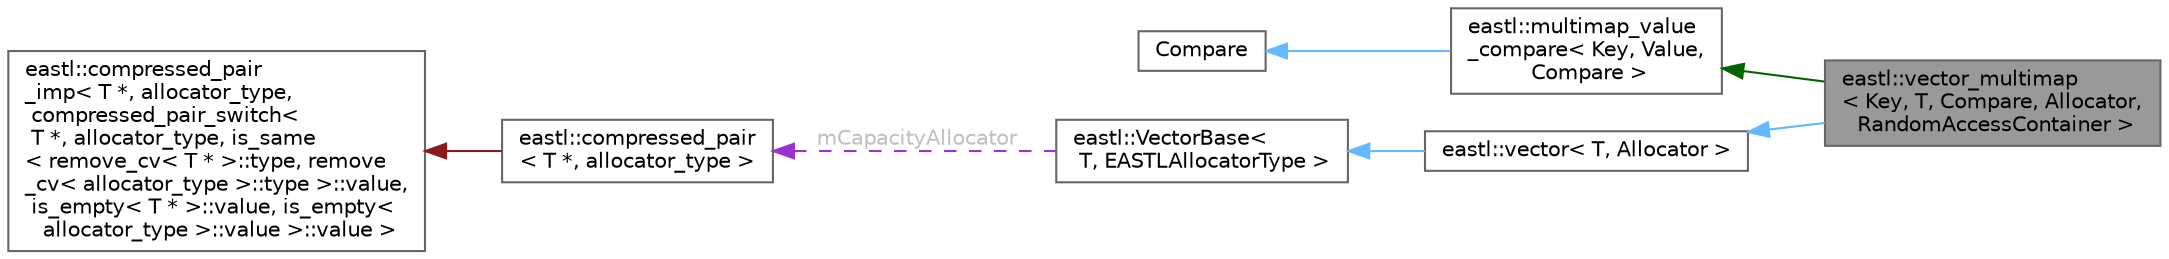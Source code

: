 digraph "eastl::vector_multimap&lt; Key, T, Compare, Allocator, RandomAccessContainer &gt;"
{
 // LATEX_PDF_SIZE
  bgcolor="transparent";
  edge [fontname=Helvetica,fontsize=10,labelfontname=Helvetica,labelfontsize=10];
  node [fontname=Helvetica,fontsize=10,shape=box,height=0.2,width=0.4];
  rankdir="LR";
  Node1 [id="Node000001",label="eastl::vector_multimap\l\< Key, T, Compare, Allocator,\l RandomAccessContainer \>",height=0.2,width=0.4,color="gray40", fillcolor="grey60", style="filled", fontcolor="black",tooltip=" "];
  Node2 -> Node1 [id="edge7_Node000001_Node000002",dir="back",color="darkgreen",style="solid",tooltip=" "];
  Node2 [id="Node000002",label="eastl::multimap_value\l_compare\< Key, Value,\l Compare \>",height=0.2,width=0.4,color="gray40", fillcolor="white", style="filled",URL="$classeastl_1_1multimap__value__compare.html",tooltip=" "];
  Node3 -> Node2 [id="edge8_Node000002_Node000003",dir="back",color="steelblue1",style="solid",tooltip=" "];
  Node3 [id="Node000003",label="Compare",height=0.2,width=0.4,color="gray40", fillcolor="white", style="filled",tooltip=" "];
  Node4 -> Node1 [id="edge9_Node000001_Node000004",dir="back",color="steelblue1",style="solid",tooltip=" "];
  Node4 [id="Node000004",label="eastl::vector\< T, Allocator \>",height=0.2,width=0.4,color="gray40", fillcolor="white", style="filled",URL="$classeastl_1_1vector.html",tooltip=" "];
  Node5 -> Node4 [id="edge10_Node000004_Node000005",dir="back",color="steelblue1",style="solid",tooltip=" "];
  Node5 [id="Node000005",label="eastl::VectorBase\<\l T, EASTLAllocatorType \>",height=0.2,width=0.4,color="gray40", fillcolor="white", style="filled",URL="$structeastl_1_1_vector_base.html",tooltip=" "];
  Node6 -> Node5 [id="edge11_Node000005_Node000006",dir="back",color="darkorchid3",style="dashed",tooltip=" ",label=" mCapacityAllocator",fontcolor="grey" ];
  Node6 [id="Node000006",label="eastl::compressed_pair\l\< T *, allocator_type \>",height=0.2,width=0.4,color="gray40", fillcolor="white", style="filled",URL="$classeastl_1_1compressed__pair.html",tooltip=" "];
  Node7 -> Node6 [id="edge12_Node000006_Node000007",dir="back",color="firebrick4",style="solid",tooltip=" "];
  Node7 [id="Node000007",label="eastl::compressed_pair\l_imp\< T *, allocator_type,\l compressed_pair_switch\<\l T *, allocator_type, is_same\l\< remove_cv\< T * \>::type, remove\l_cv\< allocator_type \>::type \>::value,\l is_empty\< T * \>::value, is_empty\<\l allocator_type \>::value \>::value \>",height=0.2,width=0.4,color="gray40", fillcolor="white", style="filled",URL="$classeastl_1_1compressed__pair__imp.html",tooltip=" "];
}
